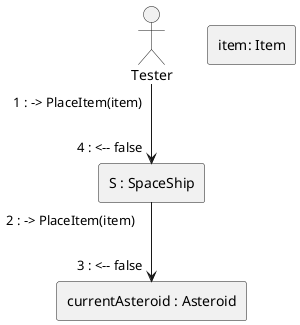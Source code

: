 @startuml
'autonumber "0:"
skinparam linestyle ortho

actor Tester as Tester
rectangle "S : SpaceShip" as S
rectangle "currentAsteroid : Asteroid" as ca
rectangle "item: Item"

Tester --> S: "1 : -> PlaceItem(item)" "4 : <-- false"
S --> ca: "2 : -> PlaceItem(item)" "3 : <-- false"


@enduml